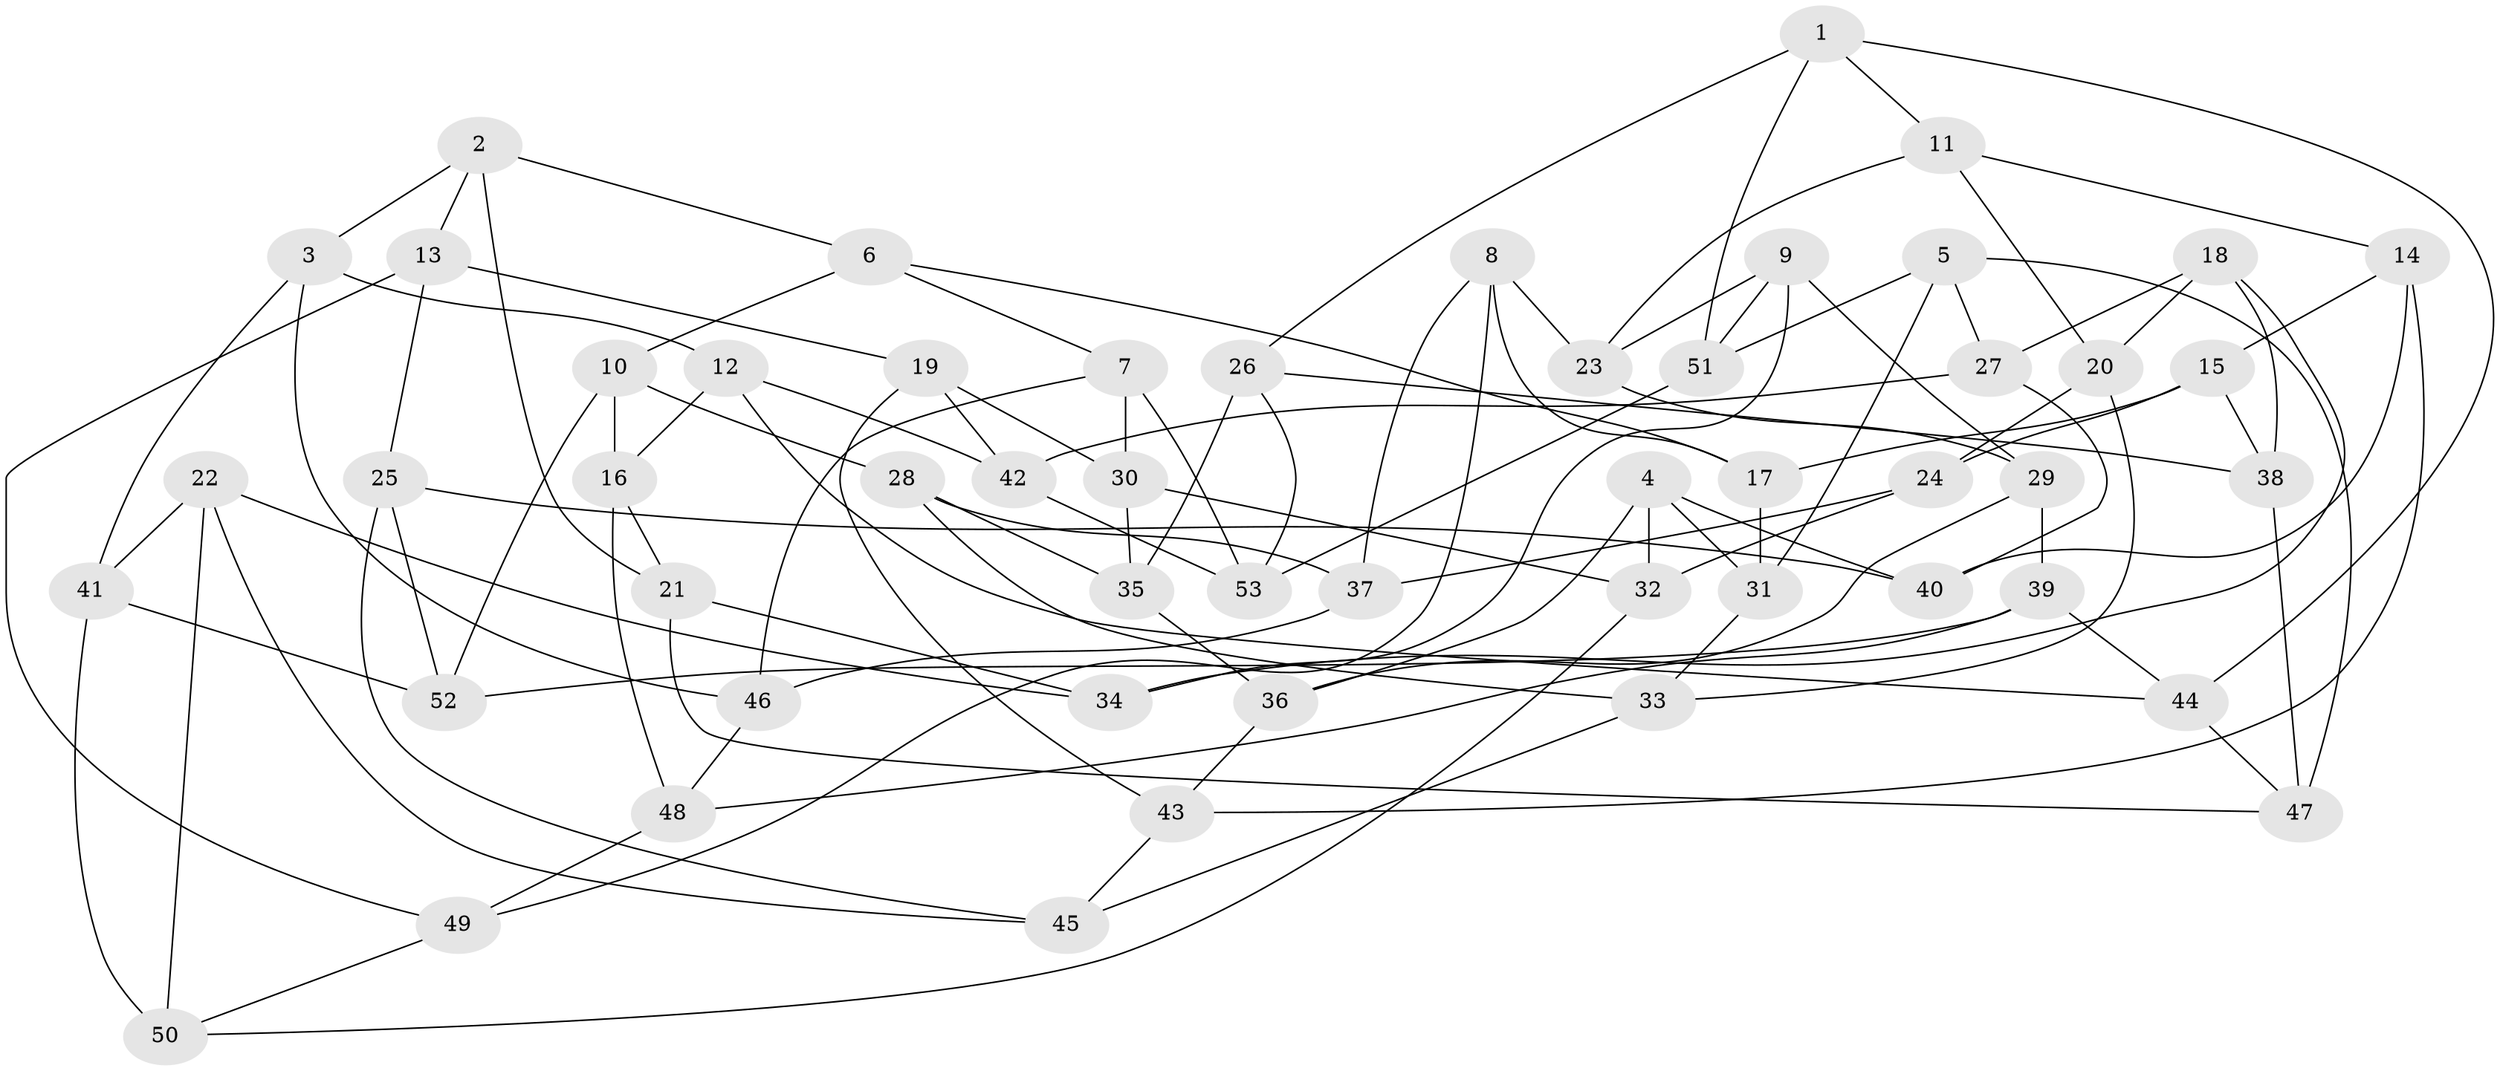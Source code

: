 // Generated by graph-tools (version 1.1) at 2025/50/03/09/25 03:50:47]
// undirected, 53 vertices, 106 edges
graph export_dot {
graph [start="1"]
  node [color=gray90,style=filled];
  1;
  2;
  3;
  4;
  5;
  6;
  7;
  8;
  9;
  10;
  11;
  12;
  13;
  14;
  15;
  16;
  17;
  18;
  19;
  20;
  21;
  22;
  23;
  24;
  25;
  26;
  27;
  28;
  29;
  30;
  31;
  32;
  33;
  34;
  35;
  36;
  37;
  38;
  39;
  40;
  41;
  42;
  43;
  44;
  45;
  46;
  47;
  48;
  49;
  50;
  51;
  52;
  53;
  1 -- 44;
  1 -- 51;
  1 -- 11;
  1 -- 26;
  2 -- 13;
  2 -- 6;
  2 -- 21;
  2 -- 3;
  3 -- 41;
  3 -- 46;
  3 -- 12;
  4 -- 32;
  4 -- 40;
  4 -- 31;
  4 -- 36;
  5 -- 27;
  5 -- 51;
  5 -- 31;
  5 -- 47;
  6 -- 10;
  6 -- 17;
  6 -- 7;
  7 -- 53;
  7 -- 46;
  7 -- 30;
  8 -- 23;
  8 -- 49;
  8 -- 37;
  8 -- 17;
  9 -- 34;
  9 -- 29;
  9 -- 23;
  9 -- 51;
  10 -- 16;
  10 -- 28;
  10 -- 52;
  11 -- 23;
  11 -- 14;
  11 -- 20;
  12 -- 44;
  12 -- 42;
  12 -- 16;
  13 -- 49;
  13 -- 19;
  13 -- 25;
  14 -- 43;
  14 -- 15;
  14 -- 40;
  15 -- 38;
  15 -- 17;
  15 -- 24;
  16 -- 21;
  16 -- 48;
  17 -- 31;
  18 -- 34;
  18 -- 38;
  18 -- 20;
  18 -- 27;
  19 -- 30;
  19 -- 42;
  19 -- 43;
  20 -- 33;
  20 -- 24;
  21 -- 34;
  21 -- 47;
  22 -- 50;
  22 -- 34;
  22 -- 41;
  22 -- 45;
  23 -- 29;
  24 -- 32;
  24 -- 37;
  25 -- 45;
  25 -- 52;
  25 -- 40;
  26 -- 53;
  26 -- 35;
  26 -- 38;
  27 -- 40;
  27 -- 42;
  28 -- 35;
  28 -- 33;
  28 -- 37;
  29 -- 39;
  29 -- 36;
  30 -- 35;
  30 -- 32;
  31 -- 33;
  32 -- 50;
  33 -- 45;
  35 -- 36;
  36 -- 43;
  37 -- 46;
  38 -- 47;
  39 -- 48;
  39 -- 44;
  39 -- 52;
  41 -- 52;
  41 -- 50;
  42 -- 53;
  43 -- 45;
  44 -- 47;
  46 -- 48;
  48 -- 49;
  49 -- 50;
  51 -- 53;
}
